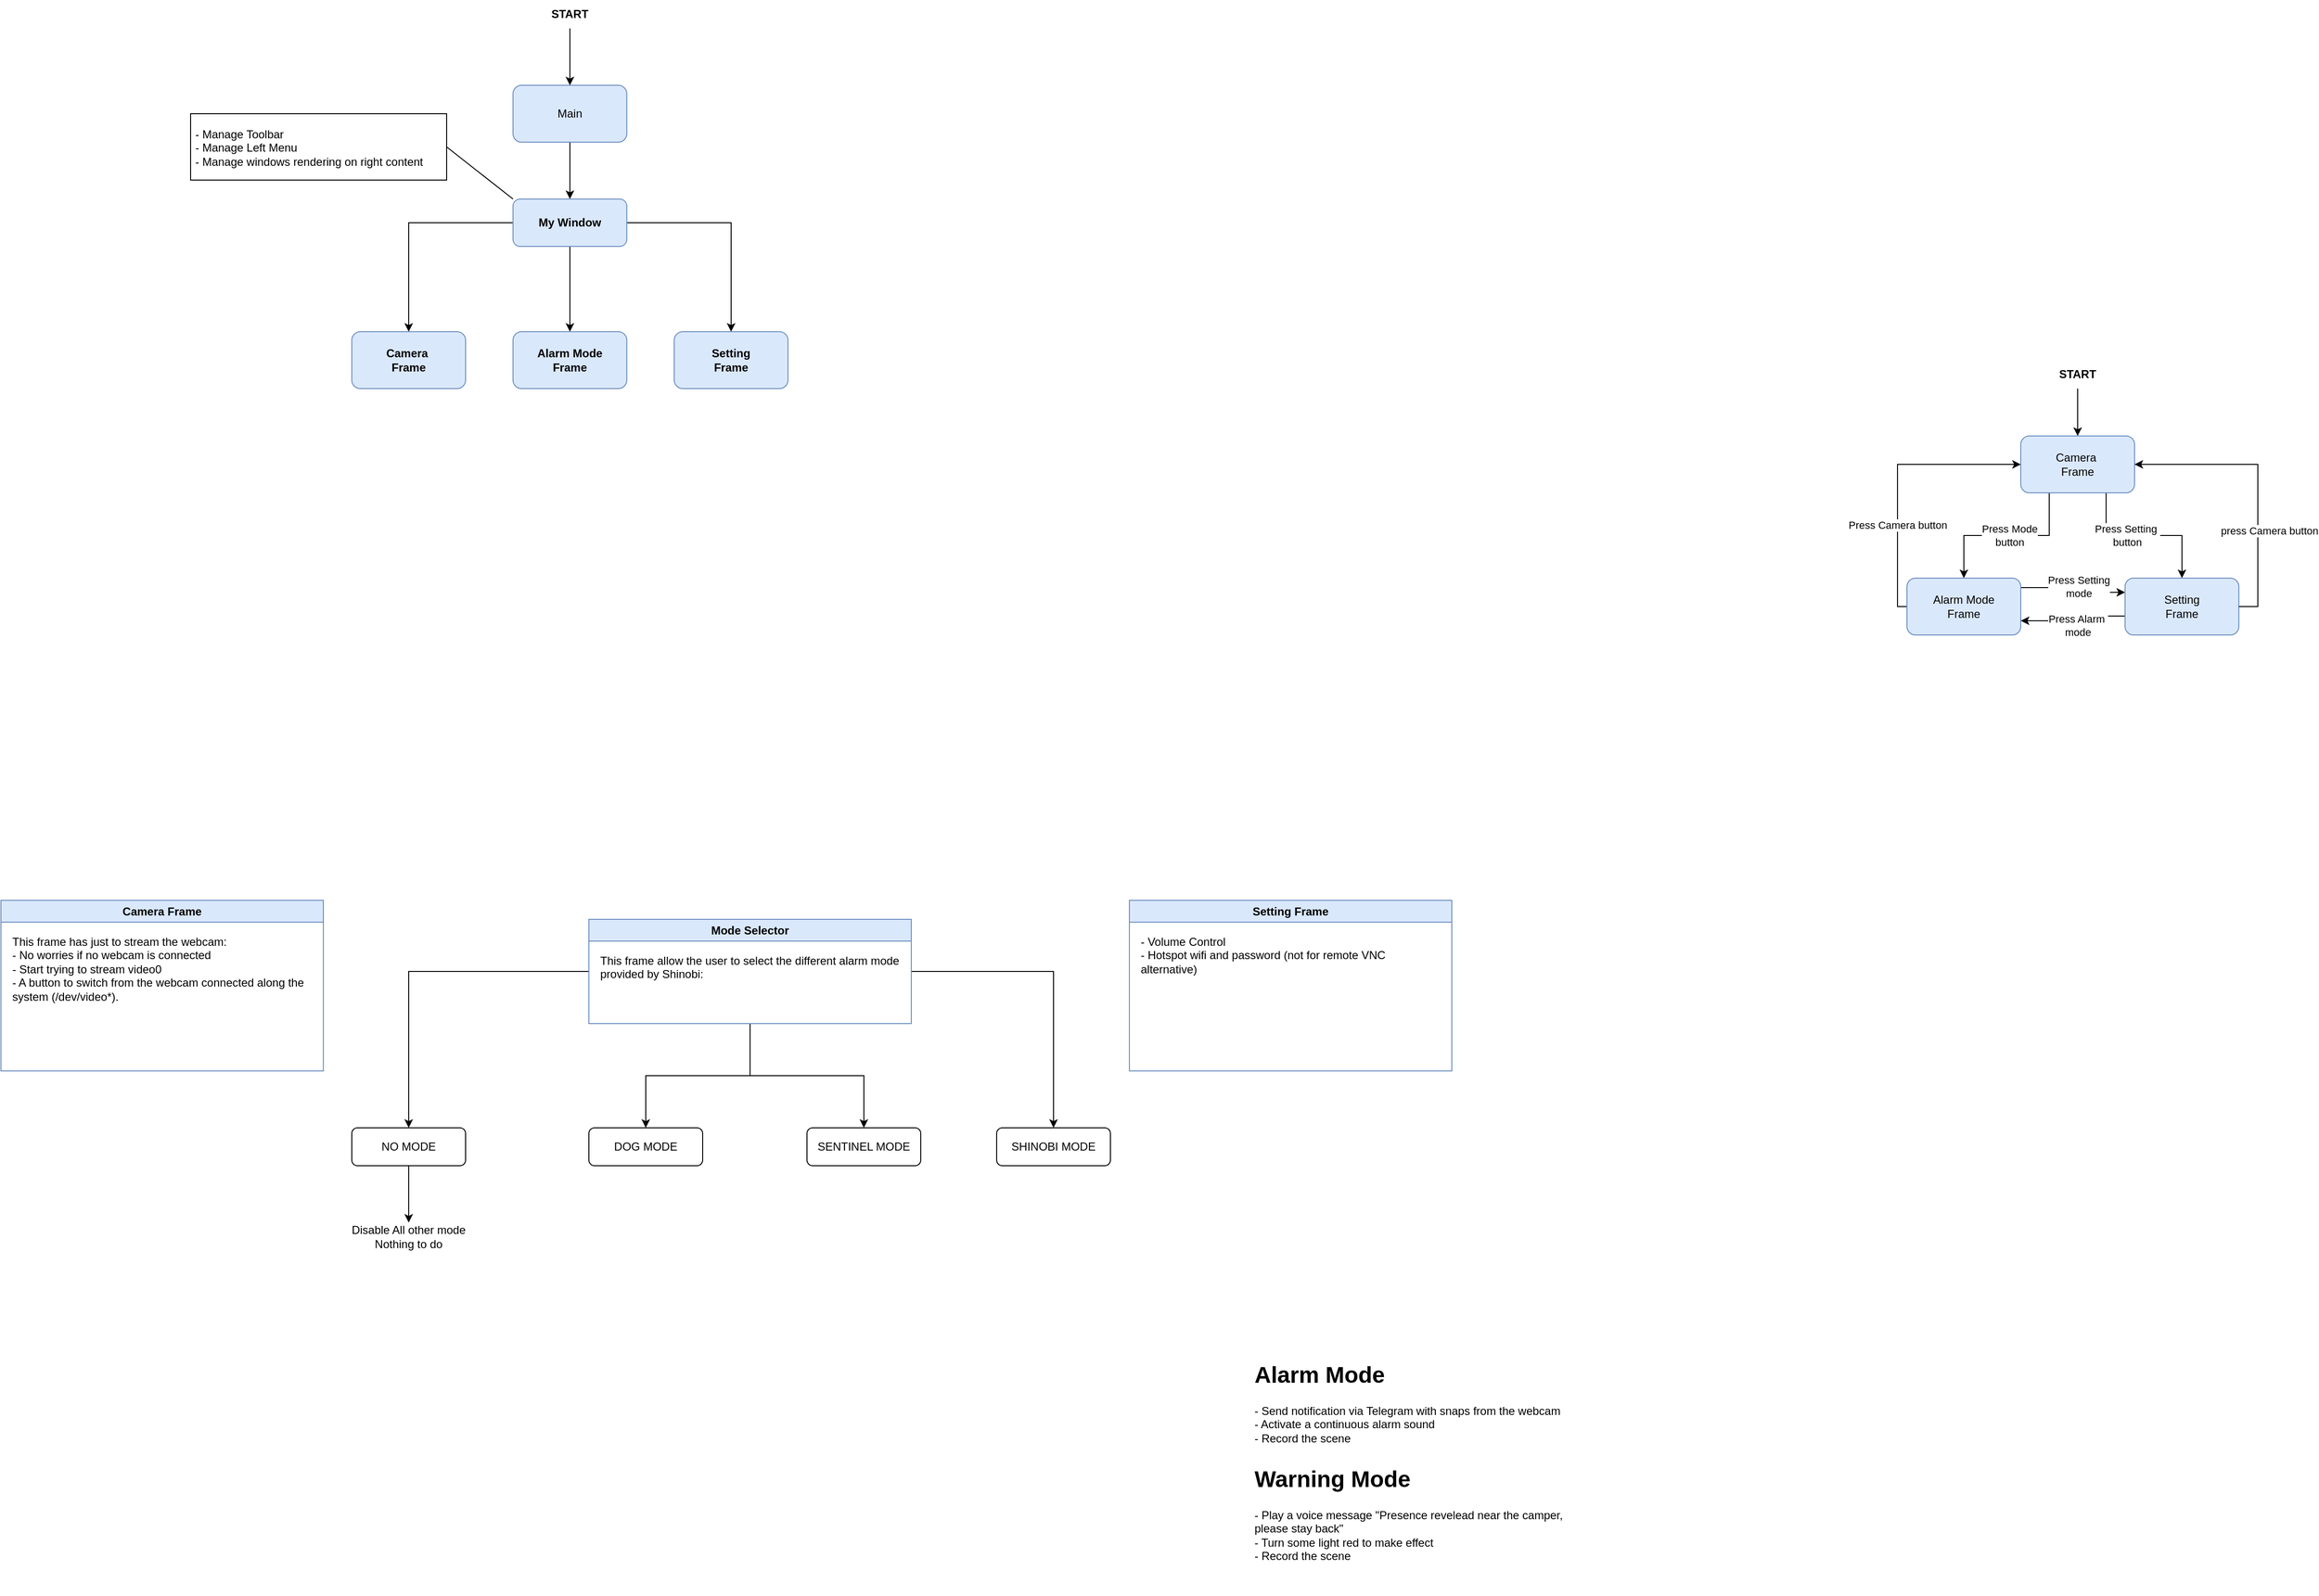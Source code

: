 <mxfile version="26.2.9">
  <diagram name="Page-1" id="ZCRHmxUp7qXE9HKA1dkY">
    <mxGraphModel dx="2278" dy="1869" grid="1" gridSize="10" guides="1" tooltips="1" connect="1" arrows="1" fold="1" page="1" pageScale="1" pageWidth="850" pageHeight="1100" math="0" shadow="0">
      <root>
        <mxCell id="0" />
        <mxCell id="1" parent="0" />
        <mxCell id="Lg3aBeJ_nyOV5X6SMWgB-1" value="" style="endArrow=classic;html=1;rounded=0;entryX=0.5;entryY=0;entryDx=0;entryDy=0;exitX=0.5;exitY=1;exitDx=0;exitDy=0;" parent="1" source="Lg3aBeJ_nyOV5X6SMWgB-8" target="Lg3aBeJ_nyOV5X6SMWgB-2" edge="1">
          <mxGeometry width="50" height="50" relative="1" as="geometry">
            <mxPoint x="1720" y="140" as="sourcePoint" />
            <mxPoint x="1720" y="230" as="targetPoint" />
          </mxGeometry>
        </mxCell>
        <mxCell id="Lg3aBeJ_nyOV5X6SMWgB-4" value="" style="edgeStyle=orthogonalEdgeStyle;rounded=0;orthogonalLoop=1;jettySize=auto;html=1;exitX=0.25;exitY=1;exitDx=0;exitDy=0;" parent="1" source="Lg3aBeJ_nyOV5X6SMWgB-2" target="Lg3aBeJ_nyOV5X6SMWgB-3" edge="1">
          <mxGeometry relative="1" as="geometry" />
        </mxCell>
        <mxCell id="Lg3aBeJ_nyOV5X6SMWgB-5" value="Press Mode&lt;div&gt;button&lt;/div&gt;" style="edgeLabel;html=1;align=center;verticalAlign=middle;resizable=0;points=[];" parent="Lg3aBeJ_nyOV5X6SMWgB-4" vertex="1" connectable="0">
          <mxGeometry x="0.09" y="3" relative="1" as="geometry">
            <mxPoint x="11" y="-3" as="offset" />
          </mxGeometry>
        </mxCell>
        <mxCell id="Lg3aBeJ_nyOV5X6SMWgB-11" value="" style="edgeStyle=orthogonalEdgeStyle;rounded=0;orthogonalLoop=1;jettySize=auto;html=1;entryX=0.5;entryY=0;entryDx=0;entryDy=0;exitX=0.75;exitY=1;exitDx=0;exitDy=0;" parent="1" source="Lg3aBeJ_nyOV5X6SMWgB-2" target="Lg3aBeJ_nyOV5X6SMWgB-10" edge="1">
          <mxGeometry relative="1" as="geometry">
            <mxPoint x="1782" y="250" as="sourcePoint" />
            <mxPoint x="1892" y="250" as="targetPoint" />
          </mxGeometry>
        </mxCell>
        <mxCell id="Lg3aBeJ_nyOV5X6SMWgB-12" value="Press Setting&amp;nbsp;&lt;div&gt;button&lt;/div&gt;" style="edgeLabel;html=1;align=center;verticalAlign=middle;resizable=0;points=[];" parent="Lg3aBeJ_nyOV5X6SMWgB-11" vertex="1" connectable="0">
          <mxGeometry x="-0.379" relative="1" as="geometry">
            <mxPoint x="14" as="offset" />
          </mxGeometry>
        </mxCell>
        <mxCell id="Lg3aBeJ_nyOV5X6SMWgB-2" value="Camera&amp;nbsp;&lt;div&gt;Frame&lt;/div&gt;" style="rounded=1;whiteSpace=wrap;html=1;fillColor=#dae8fc;strokeColor=#6c8ebf;" parent="1" vertex="1">
          <mxGeometry x="1660" y="220" width="120" height="60" as="geometry" />
        </mxCell>
        <mxCell id="Lg3aBeJ_nyOV5X6SMWgB-6" style="edgeStyle=orthogonalEdgeStyle;rounded=0;orthogonalLoop=1;jettySize=auto;html=1;entryX=0;entryY=0.5;entryDx=0;entryDy=0;exitX=0;exitY=0.5;exitDx=0;exitDy=0;" parent="1" source="Lg3aBeJ_nyOV5X6SMWgB-3" target="Lg3aBeJ_nyOV5X6SMWgB-2" edge="1">
          <mxGeometry relative="1" as="geometry">
            <Array as="points">
              <mxPoint x="1530" y="400" />
              <mxPoint x="1530" y="250" />
            </Array>
          </mxGeometry>
        </mxCell>
        <mxCell id="Lg3aBeJ_nyOV5X6SMWgB-7" value="Press Camera button" style="edgeLabel;html=1;align=center;verticalAlign=middle;resizable=0;points=[];" parent="Lg3aBeJ_nyOV5X6SMWgB-6" vertex="1" connectable="0">
          <mxGeometry x="-0.186" relative="1" as="geometry">
            <mxPoint y="22" as="offset" />
          </mxGeometry>
        </mxCell>
        <mxCell id="Lg3aBeJ_nyOV5X6SMWgB-16" style="edgeStyle=orthogonalEdgeStyle;rounded=0;orthogonalLoop=1;jettySize=auto;html=1;entryX=0;entryY=0.25;entryDx=0;entryDy=0;" parent="1" source="Lg3aBeJ_nyOV5X6SMWgB-3" target="Lg3aBeJ_nyOV5X6SMWgB-10" edge="1">
          <mxGeometry relative="1" as="geometry">
            <Array as="points">
              <mxPoint x="1725" y="380" />
              <mxPoint x="1725" y="385" />
            </Array>
          </mxGeometry>
        </mxCell>
        <mxCell id="Lg3aBeJ_nyOV5X6SMWgB-18" value="Press Setting&lt;div&gt;mode&lt;/div&gt;" style="edgeLabel;html=1;align=center;verticalAlign=middle;resizable=0;points=[];" parent="Lg3aBeJ_nyOV5X6SMWgB-16" vertex="1" connectable="0">
          <mxGeometry x="-0.348" y="1" relative="1" as="geometry">
            <mxPoint x="23" as="offset" />
          </mxGeometry>
        </mxCell>
        <mxCell id="Lg3aBeJ_nyOV5X6SMWgB-3" value="Alarm&amp;nbsp;&lt;span style=&quot;background-color: transparent; color: light-dark(rgb(0, 0, 0), rgb(255, 255, 255));&quot;&gt;Mode&lt;/span&gt;&lt;div&gt;Frame&lt;/div&gt;" style="whiteSpace=wrap;html=1;rounded=1;fillColor=#dae8fc;strokeColor=#6c8ebf;" parent="1" vertex="1">
          <mxGeometry x="1540" y="370" width="120" height="60" as="geometry" />
        </mxCell>
        <mxCell id="Lg3aBeJ_nyOV5X6SMWgB-8" value="START" style="text;html=1;align=center;verticalAlign=middle;whiteSpace=wrap;rounded=0;glass=0;labelBackgroundColor=none;labelBorderColor=none;textShadow=0;fontStyle=1" parent="1" vertex="1">
          <mxGeometry x="1690" y="140" width="60" height="30" as="geometry" />
        </mxCell>
        <mxCell id="Lg3aBeJ_nyOV5X6SMWgB-17" style="edgeStyle=orthogonalEdgeStyle;rounded=0;orthogonalLoop=1;jettySize=auto;html=1;entryX=1;entryY=0.75;entryDx=0;entryDy=0;" parent="1" source="Lg3aBeJ_nyOV5X6SMWgB-10" target="Lg3aBeJ_nyOV5X6SMWgB-3" edge="1">
          <mxGeometry relative="1" as="geometry">
            <Array as="points">
              <mxPoint x="1725" y="410" />
              <mxPoint x="1725" y="415" />
            </Array>
          </mxGeometry>
        </mxCell>
        <mxCell id="Lg3aBeJ_nyOV5X6SMWgB-19" value="Press Alarm&amp;nbsp;&lt;div&gt;mode&lt;/div&gt;" style="edgeLabel;html=1;align=center;verticalAlign=middle;resizable=0;points=[];" parent="Lg3aBeJ_nyOV5X6SMWgB-17" vertex="1" connectable="0">
          <mxGeometry x="0.493" y="-1" relative="1" as="geometry">
            <mxPoint x="31" y="6" as="offset" />
          </mxGeometry>
        </mxCell>
        <mxCell id="Lg3aBeJ_nyOV5X6SMWgB-10" value="Setting&lt;div&gt;Frame&lt;/div&gt;" style="rounded=1;whiteSpace=wrap;html=1;fillColor=#dae8fc;strokeColor=#6c8ebf;" parent="1" vertex="1">
          <mxGeometry x="1770" y="370" width="120" height="60" as="geometry" />
        </mxCell>
        <mxCell id="Lg3aBeJ_nyOV5X6SMWgB-14" style="edgeStyle=orthogonalEdgeStyle;rounded=0;orthogonalLoop=1;jettySize=auto;html=1;entryX=1;entryY=0.75;entryDx=0;entryDy=0;exitX=1;exitY=0.5;exitDx=0;exitDy=0;" parent="1" source="Lg3aBeJ_nyOV5X6SMWgB-10" edge="1">
          <mxGeometry relative="1" as="geometry">
            <mxPoint x="1900" y="385.0" as="sourcePoint" />
            <mxPoint x="1780" y="250" as="targetPoint" />
            <Array as="points">
              <mxPoint x="1910" y="400" />
              <mxPoint x="1910" y="250" />
            </Array>
          </mxGeometry>
        </mxCell>
        <mxCell id="Lg3aBeJ_nyOV5X6SMWgB-15" value="press Camera button" style="edgeLabel;html=1;align=center;verticalAlign=middle;resizable=0;points=[];" parent="Lg3aBeJ_nyOV5X6SMWgB-14" vertex="1" connectable="0">
          <mxGeometry x="0.45" y="-1" relative="1" as="geometry">
            <mxPoint x="59" y="71" as="offset" />
          </mxGeometry>
        </mxCell>
        <mxCell id="Lg3aBeJ_nyOV5X6SMWgB-26" value="Camera Frame" style="swimlane;whiteSpace=wrap;html=1;fillColor=#dae8fc;strokeColor=#6c8ebf;" parent="1" vertex="1">
          <mxGeometry x="-470" y="710" width="340" height="180" as="geometry" />
        </mxCell>
        <mxCell id="Lg3aBeJ_nyOV5X6SMWgB-31" value="This frame has just to stream the webcam:&lt;div&gt;- No worries if no webcam is connected&lt;/div&gt;&lt;div&gt;- Start trying to stream video0&lt;/div&gt;&lt;div&gt;- A button to switch from the webcam connected along the system (/dev/video*).&lt;/div&gt;" style="text;html=1;whiteSpace=wrap;overflow=hidden;rounded=0;" parent="Lg3aBeJ_nyOV5X6SMWgB-26" vertex="1">
          <mxGeometry x="10" y="30" width="320" height="140" as="geometry" />
        </mxCell>
        <mxCell id="Lg3aBeJ_nyOV5X6SMWgB-41" style="edgeStyle=orthogonalEdgeStyle;rounded=0;orthogonalLoop=1;jettySize=auto;html=1;entryX=0.5;entryY=0;entryDx=0;entryDy=0;" parent="1" source="Lg3aBeJ_nyOV5X6SMWgB-33" target="Lg3aBeJ_nyOV5X6SMWgB-37" edge="1">
          <mxGeometry relative="1" as="geometry" />
        </mxCell>
        <mxCell id="Lg3aBeJ_nyOV5X6SMWgB-42" style="edgeStyle=orthogonalEdgeStyle;rounded=0;orthogonalLoop=1;jettySize=auto;html=1;entryX=0.5;entryY=0;entryDx=0;entryDy=0;" parent="1" source="Lg3aBeJ_nyOV5X6SMWgB-33" target="Lg3aBeJ_nyOV5X6SMWgB-38" edge="1">
          <mxGeometry relative="1" as="geometry" />
        </mxCell>
        <mxCell id="Lg3aBeJ_nyOV5X6SMWgB-43" style="edgeStyle=orthogonalEdgeStyle;rounded=0;orthogonalLoop=1;jettySize=auto;html=1;entryX=0.5;entryY=0;entryDx=0;entryDy=0;" parent="1" source="Lg3aBeJ_nyOV5X6SMWgB-33" target="Lg3aBeJ_nyOV5X6SMWgB-39" edge="1">
          <mxGeometry relative="1" as="geometry" />
        </mxCell>
        <mxCell id="Lg3aBeJ_nyOV5X6SMWgB-44" style="edgeStyle=orthogonalEdgeStyle;rounded=0;orthogonalLoop=1;jettySize=auto;html=1;entryX=0.5;entryY=0;entryDx=0;entryDy=0;" parent="1" source="Lg3aBeJ_nyOV5X6SMWgB-33" target="Lg3aBeJ_nyOV5X6SMWgB-40" edge="1">
          <mxGeometry relative="1" as="geometry" />
        </mxCell>
        <mxCell id="Lg3aBeJ_nyOV5X6SMWgB-33" value="Mode Selector" style="swimlane;whiteSpace=wrap;html=1;fillColor=#dae8fc;strokeColor=#6c8ebf;" parent="1" vertex="1">
          <mxGeometry x="150" y="730" width="340" height="110" as="geometry" />
        </mxCell>
        <mxCell id="Lg3aBeJ_nyOV5X6SMWgB-34" value="This frame allow the user to select the different alarm mode provided by Shinobi:&lt;div&gt;&lt;br&gt;&lt;/div&gt;" style="text;html=1;whiteSpace=wrap;overflow=hidden;rounded=0;" parent="Lg3aBeJ_nyOV5X6SMWgB-33" vertex="1">
          <mxGeometry x="10" y="30" width="320" height="50" as="geometry" />
        </mxCell>
        <mxCell id="Lg3aBeJ_nyOV5X6SMWgB-35" value="Setting Frame" style="swimlane;whiteSpace=wrap;html=1;fillColor=#dae8fc;strokeColor=#6c8ebf;" parent="1" vertex="1">
          <mxGeometry x="720" y="710" width="340" height="180" as="geometry" />
        </mxCell>
        <mxCell id="Lg3aBeJ_nyOV5X6SMWgB-36" value="- Volume Control&lt;div&gt;- Hotspot wifi and password (not for remote VNC alternative)&lt;/div&gt;" style="text;html=1;whiteSpace=wrap;overflow=hidden;rounded=0;" parent="Lg3aBeJ_nyOV5X6SMWgB-35" vertex="1">
          <mxGeometry x="10" y="30" width="320" height="140" as="geometry" />
        </mxCell>
        <mxCell id="Lg3aBeJ_nyOV5X6SMWgB-46" value="" style="edgeStyle=orthogonalEdgeStyle;rounded=0;orthogonalLoop=1;jettySize=auto;html=1;entryX=0.5;entryY=0;entryDx=0;entryDy=0;" parent="1" source="Lg3aBeJ_nyOV5X6SMWgB-37" target="Lg3aBeJ_nyOV5X6SMWgB-47" edge="1">
          <mxGeometry relative="1" as="geometry">
            <mxPoint x="-40" y="1070" as="targetPoint" />
          </mxGeometry>
        </mxCell>
        <mxCell id="Lg3aBeJ_nyOV5X6SMWgB-37" value="NO MODE" style="rounded=1;whiteSpace=wrap;html=1;" parent="1" vertex="1">
          <mxGeometry x="-100" y="950" width="120" height="40" as="geometry" />
        </mxCell>
        <mxCell id="Lg3aBeJ_nyOV5X6SMWgB-38" value="DOG MODE" style="rounded=1;whiteSpace=wrap;html=1;" parent="1" vertex="1">
          <mxGeometry x="150" y="950" width="120" height="40" as="geometry" />
        </mxCell>
        <mxCell id="Lg3aBeJ_nyOV5X6SMWgB-39" value="SENTINEL MODE" style="rounded=1;whiteSpace=wrap;html=1;" parent="1" vertex="1">
          <mxGeometry x="380" y="950" width="120" height="40" as="geometry" />
        </mxCell>
        <mxCell id="Lg3aBeJ_nyOV5X6SMWgB-40" value="SHINOBI MODE" style="rounded=1;whiteSpace=wrap;html=1;" parent="1" vertex="1">
          <mxGeometry x="580" y="950" width="120" height="40" as="geometry" />
        </mxCell>
        <mxCell id="Lg3aBeJ_nyOV5X6SMWgB-47" value="&lt;font&gt;Disable All other mode&lt;/font&gt;&lt;div&gt;&lt;font&gt;Nothing to do&lt;/font&gt;&lt;/div&gt;" style="text;html=1;align=center;verticalAlign=middle;whiteSpace=wrap;rounded=0;" parent="1" vertex="1">
          <mxGeometry x="-160" y="1050" width="240" height="30" as="geometry" />
        </mxCell>
        <mxCell id="Lg3aBeJ_nyOV5X6SMWgB-48" value="&lt;h1 style=&quot;margin-top: 0px;&quot;&gt;Alarm Mode&lt;/h1&gt;&lt;div&gt;- Send notification via Telegram with snaps from the webcam&lt;/div&gt;&lt;div&gt;- Activate a continuous alarm sound&lt;/div&gt;&lt;div&gt;- Record the scene&lt;/div&gt;" style="text;html=1;whiteSpace=wrap;overflow=hidden;rounded=0;" parent="1" vertex="1">
          <mxGeometry x="850" y="1190" width="345" height="110" as="geometry" />
        </mxCell>
        <mxCell id="Lg3aBeJ_nyOV5X6SMWgB-49" value="&lt;h1 style=&quot;margin-top: 0px;&quot;&gt;Warning Mode&lt;/h1&gt;&lt;div&gt;- Play a voice message &quot;Presence revelead near the camper, please stay back&quot;&lt;/div&gt;&lt;div&gt;- Turn some light red to make effect&lt;/div&gt;&lt;div&gt;- Record the scene&lt;/div&gt;" style="text;html=1;whiteSpace=wrap;overflow=hidden;rounded=0;" parent="1" vertex="1">
          <mxGeometry x="850" y="1300" width="335" height="140" as="geometry" />
        </mxCell>
        <mxCell id="kSOakFmPz-_cs2FXtYQN-26" style="edgeStyle=orthogonalEdgeStyle;rounded=0;orthogonalLoop=1;jettySize=auto;html=1;entryX=0.5;entryY=0;entryDx=0;entryDy=0;" edge="1" parent="1" source="kSOakFmPz-_cs2FXtYQN-1" target="kSOakFmPz-_cs2FXtYQN-14">
          <mxGeometry relative="1" as="geometry" />
        </mxCell>
        <mxCell id="kSOakFmPz-_cs2FXtYQN-27" style="edgeStyle=orthogonalEdgeStyle;rounded=0;orthogonalLoop=1;jettySize=auto;html=1;entryX=0.5;entryY=0;entryDx=0;entryDy=0;" edge="1" parent="1" source="kSOakFmPz-_cs2FXtYQN-1" target="kSOakFmPz-_cs2FXtYQN-19">
          <mxGeometry relative="1" as="geometry" />
        </mxCell>
        <mxCell id="kSOakFmPz-_cs2FXtYQN-28" style="edgeStyle=orthogonalEdgeStyle;rounded=0;orthogonalLoop=1;jettySize=auto;html=1;entryX=0.5;entryY=0;entryDx=0;entryDy=0;" edge="1" parent="1" source="kSOakFmPz-_cs2FXtYQN-1" target="kSOakFmPz-_cs2FXtYQN-23">
          <mxGeometry relative="1" as="geometry" />
        </mxCell>
        <mxCell id="kSOakFmPz-_cs2FXtYQN-1" value="&lt;b&gt;My Window&lt;/b&gt;" style="whiteSpace=wrap;html=1;rounded=1;fillColor=#dae8fc;strokeColor=#6c8ebf;align=center;" vertex="1" parent="1">
          <mxGeometry x="70" y="-30" width="120" height="50" as="geometry" />
        </mxCell>
        <mxCell id="kSOakFmPz-_cs2FXtYQN-3" style="edgeStyle=orthogonalEdgeStyle;rounded=0;orthogonalLoop=1;jettySize=auto;html=1;entryX=0.5;entryY=0;entryDx=0;entryDy=0;" edge="1" parent="1" source="kSOakFmPz-_cs2FXtYQN-2" target="kSOakFmPz-_cs2FXtYQN-1">
          <mxGeometry relative="1" as="geometry" />
        </mxCell>
        <mxCell id="kSOakFmPz-_cs2FXtYQN-2" value="Main" style="whiteSpace=wrap;html=1;rounded=1;fillColor=#dae8fc;strokeColor=#6c8ebf;" vertex="1" parent="1">
          <mxGeometry x="70" y="-150" width="120" height="60" as="geometry" />
        </mxCell>
        <mxCell id="kSOakFmPz-_cs2FXtYQN-5" value="&lt;div&gt;- Manage Toolbar&lt;/div&gt;&lt;div&gt;- Manage Left Menu&lt;br&gt;&lt;div&gt;- Manage windows rendering on right content&lt;/div&gt;&lt;/div&gt;" style="text;html=1;align=left;verticalAlign=middle;whiteSpace=wrap;rounded=0;shadow=0;strokeColor=default;perimeterSpacing=0;labelPosition=center;verticalLabelPosition=middle;spacingTop=1;spacing=5;" vertex="1" parent="1">
          <mxGeometry x="-270" y="-120" width="270" height="70" as="geometry" />
        </mxCell>
        <mxCell id="kSOakFmPz-_cs2FXtYQN-7" value="" style="endArrow=none;html=1;rounded=0;entryX=0;entryY=0;entryDx=0;entryDy=0;exitX=1;exitY=0.5;exitDx=0;exitDy=0;" edge="1" parent="1" source="kSOakFmPz-_cs2FXtYQN-5" target="kSOakFmPz-_cs2FXtYQN-1">
          <mxGeometry width="50" height="50" relative="1" as="geometry">
            <mxPoint x="320" y="160" as="sourcePoint" />
            <mxPoint x="370" y="110" as="targetPoint" />
          </mxGeometry>
        </mxCell>
        <mxCell id="kSOakFmPz-_cs2FXtYQN-9" value="" style="endArrow=classic;html=1;rounded=0;entryX=0.5;entryY=0;entryDx=0;entryDy=0;exitX=0.5;exitY=1;exitDx=0;exitDy=0;" edge="1" parent="1" source="kSOakFmPz-_cs2FXtYQN-20" target="kSOakFmPz-_cs2FXtYQN-2">
          <mxGeometry width="50" height="50" relative="1" as="geometry">
            <mxPoint x="30" y="130" as="sourcePoint" />
            <mxPoint x="30" y="220" as="targetPoint" />
          </mxGeometry>
        </mxCell>
        <mxCell id="kSOakFmPz-_cs2FXtYQN-14" value="Camera&amp;nbsp;&lt;div&gt;Frame&lt;/div&gt;" style="rounded=1;whiteSpace=wrap;html=1;fillColor=#dae8fc;strokeColor=#6c8ebf;fontStyle=1" vertex="1" parent="1">
          <mxGeometry x="-100" y="110" width="120" height="60" as="geometry" />
        </mxCell>
        <mxCell id="kSOakFmPz-_cs2FXtYQN-19" value="Alarm&amp;nbsp;&lt;span style=&quot;background-color: transparent; color: light-dark(rgb(0, 0, 0), rgb(255, 255, 255));&quot;&gt;Mode&lt;/span&gt;&lt;div&gt;Frame&lt;/div&gt;" style="whiteSpace=wrap;html=1;rounded=1;fillColor=#dae8fc;strokeColor=#6c8ebf;fontStyle=1" vertex="1" parent="1">
          <mxGeometry x="70" y="110" width="120" height="60" as="geometry" />
        </mxCell>
        <mxCell id="kSOakFmPz-_cs2FXtYQN-20" value="START" style="text;html=1;align=center;verticalAlign=middle;whiteSpace=wrap;rounded=0;glass=0;labelBackgroundColor=none;labelBorderColor=none;textShadow=0;fontStyle=1" vertex="1" parent="1">
          <mxGeometry x="100" y="-240" width="60" height="30" as="geometry" />
        </mxCell>
        <mxCell id="kSOakFmPz-_cs2FXtYQN-23" value="Setting&lt;div&gt;Frame&lt;/div&gt;" style="rounded=1;whiteSpace=wrap;html=1;fillColor=#dae8fc;strokeColor=#6c8ebf;fontStyle=1" vertex="1" parent="1">
          <mxGeometry x="240" y="110" width="120" height="60" as="geometry" />
        </mxCell>
      </root>
    </mxGraphModel>
  </diagram>
</mxfile>
